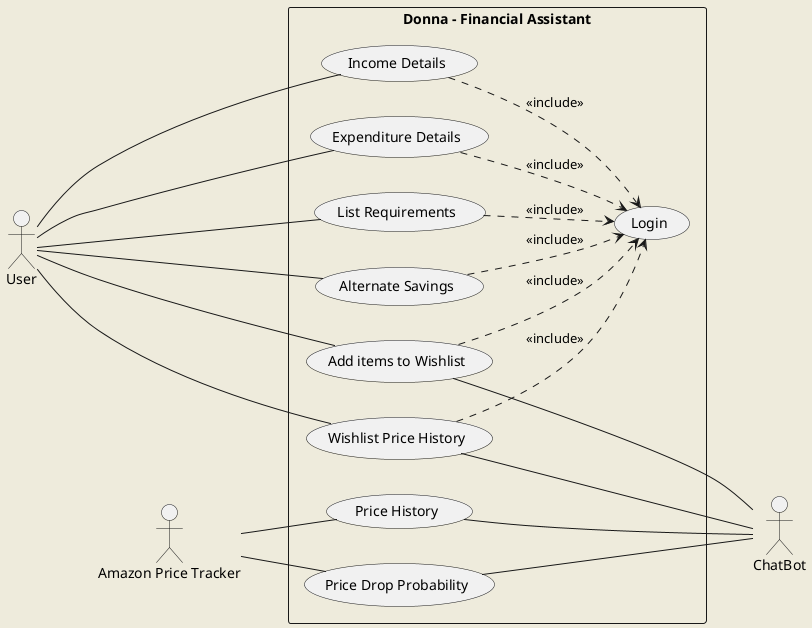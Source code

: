 @startuml Use Case Diagram
skinparam backgroundColor #EEEBDC
left to right direction
skinparam packageStyle rectangle
actor User 
actor "Amazon Price Tracker" as Tracker
actor ChatBot
rectangle "Donna - Financial Assistant" {
  usecase "Income Details" as UC1
  usecase "Expenditure Details" as UC2
  usecase "List Requirements" as UC3
  usecase "Alternate Savings" as UC4
  usecase "Add items to Wishlist" as UC5
  usecase "Wishlist Price History" as UC6
  usecase "Price History" as UC7
  usecase "Price Drop Probability" as UC8
  usecase "Login" as UC9
}
User --- UC1
User -- UC2
User -- UC3
User -- UC4
User -- UC5
User -- UC6
Tracker -- UC7
Tracker -- UC8
UC5 --- ChatBot
UC6 --- ChatBot
UC7 --- ChatBot
UC8 --- ChatBot
UC1 ..> UC9 : <<include>>
UC2 ..> UC9 : <<include>>
UC3 ..> UC9 : <<include>>
UC4 ..> UC9 : <<include>>
UC5 ..> UC9 : <<include>>
UC6 ..> UC9 : <<include>>
@enduml
